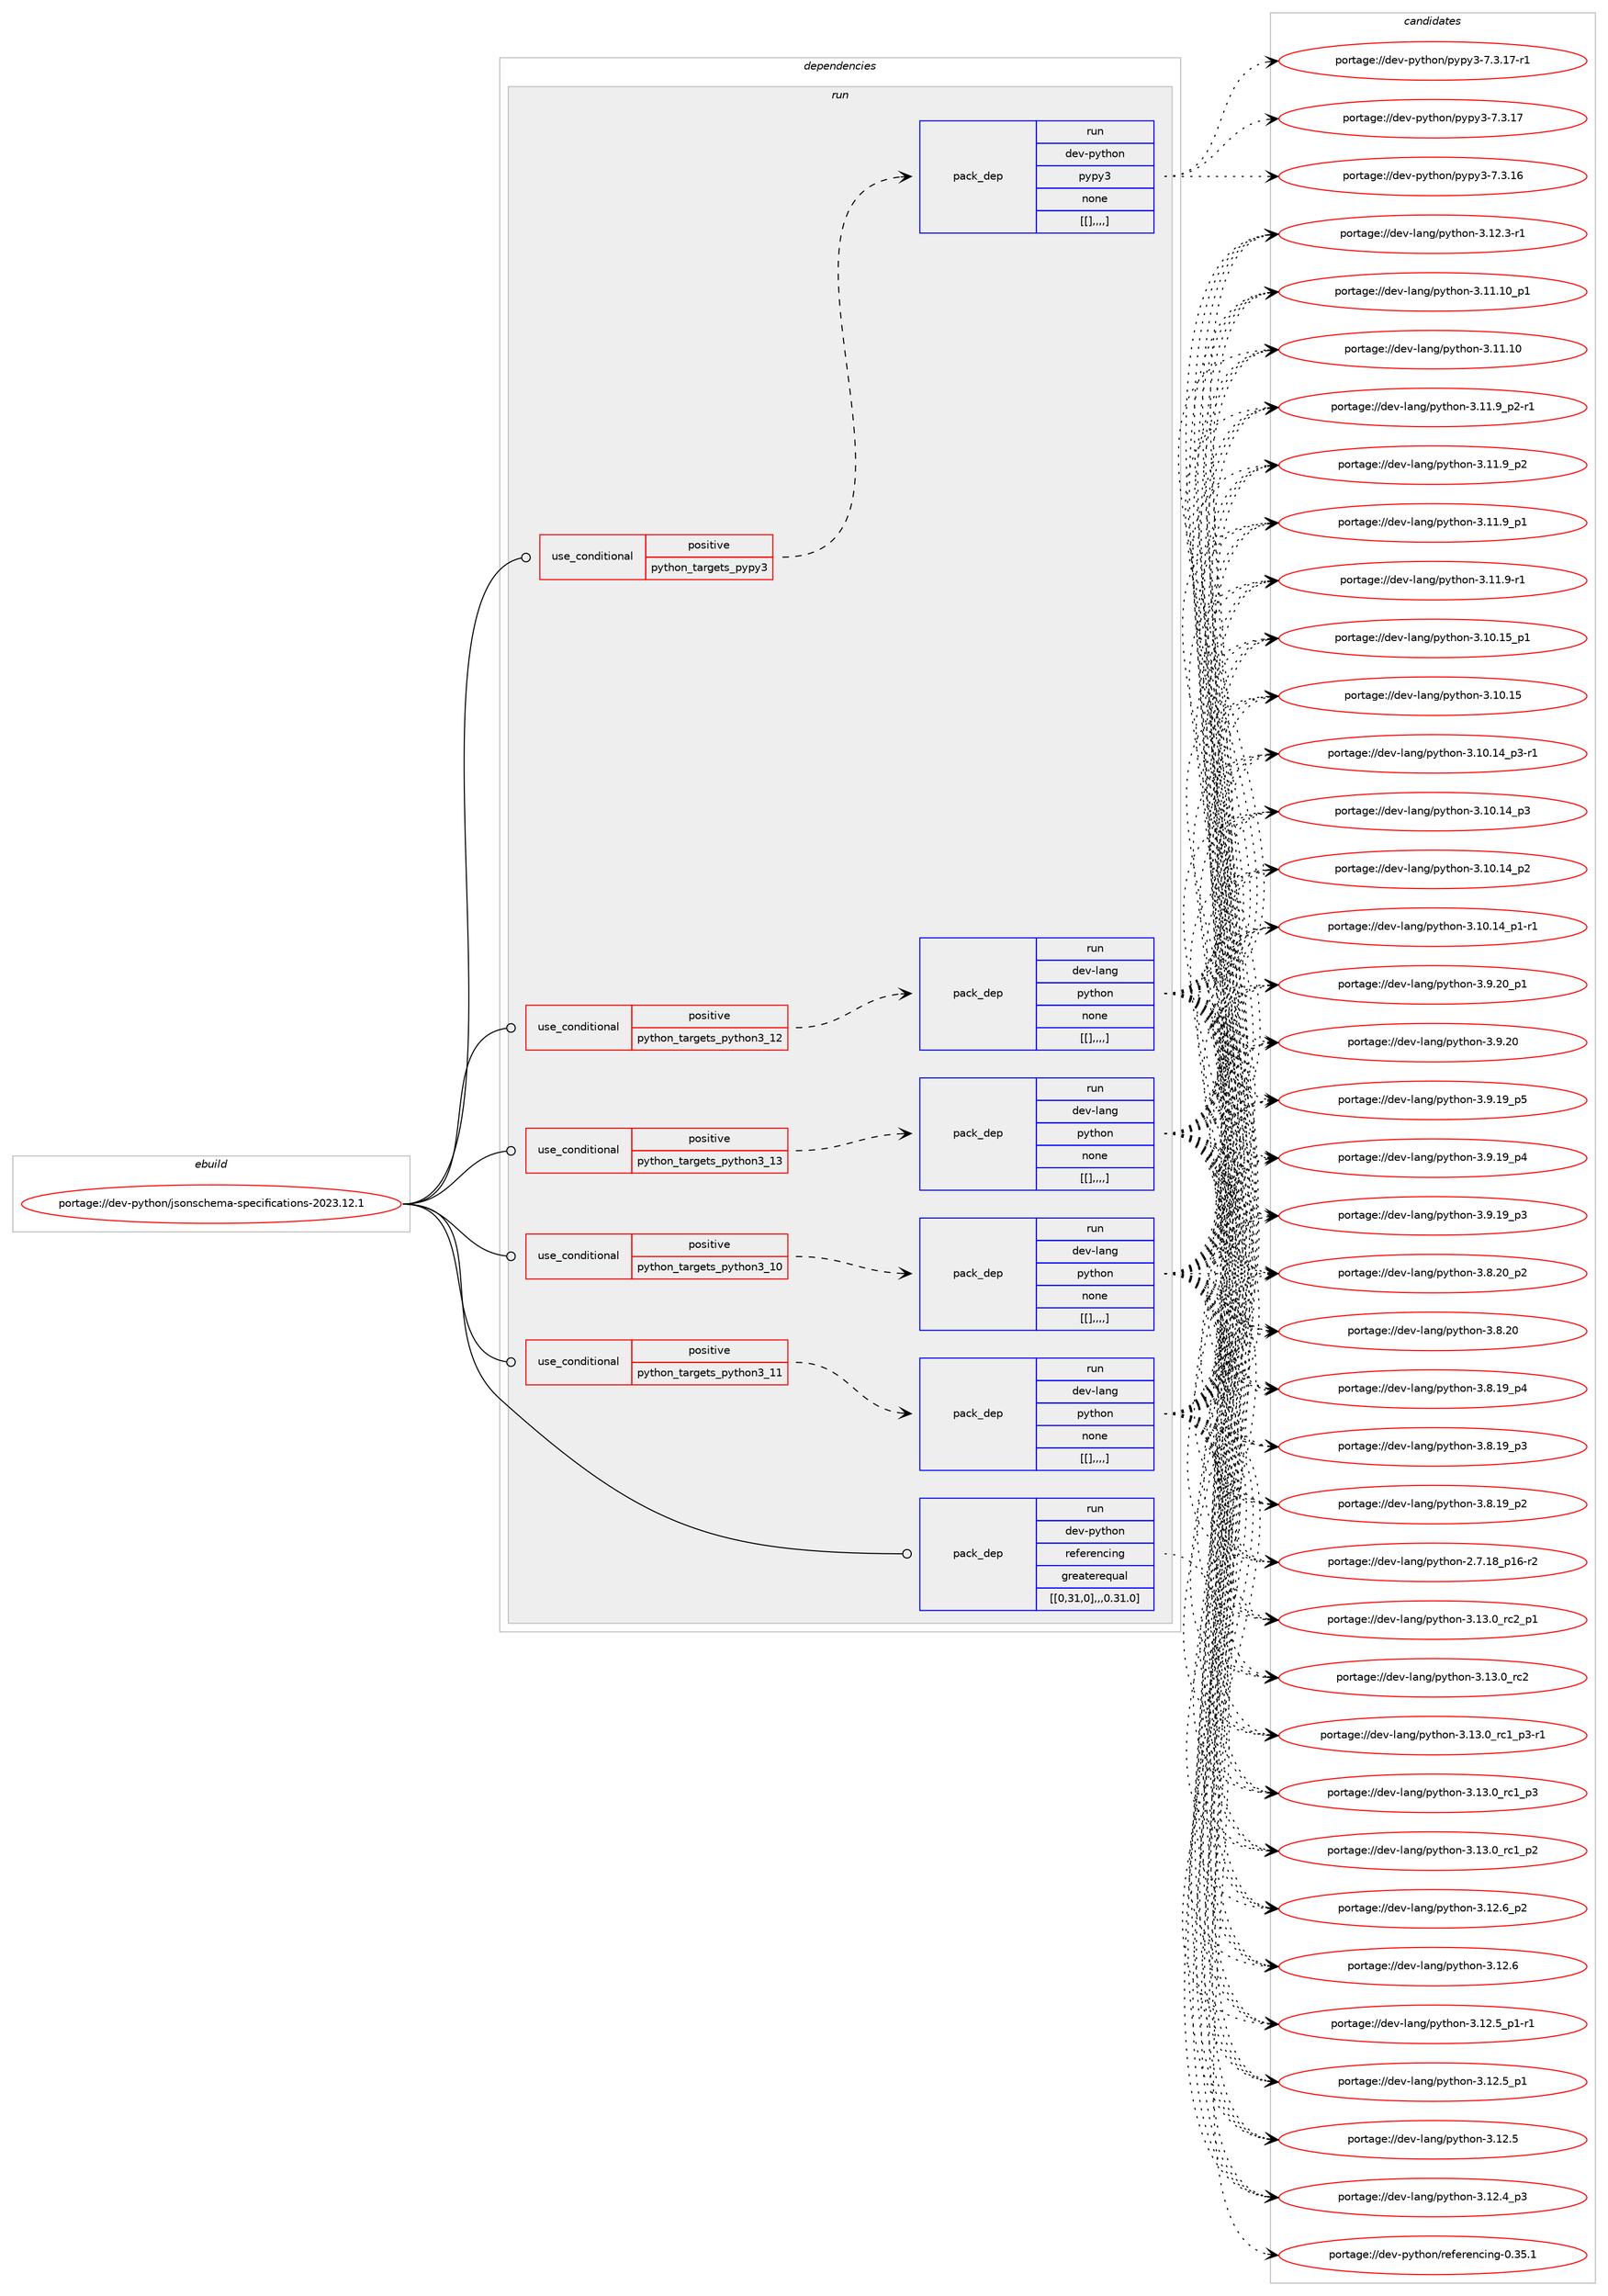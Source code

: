 digraph prolog {

# *************
# Graph options
# *************

newrank=true;
concentrate=true;
compound=true;
graph [rankdir=LR,fontname=Helvetica,fontsize=10,ranksep=1.5];#, ranksep=2.5, nodesep=0.2];
edge  [arrowhead=vee];
node  [fontname=Helvetica,fontsize=10];

# **********
# The ebuild
# **********

subgraph cluster_leftcol {
color=gray;
label=<<i>ebuild</i>>;
id [label="portage://dev-python/jsonschema-specifications-2023.12.1", color=red, width=4, href="../dev-python/jsonschema-specifications-2023.12.1.svg"];
}

# ****************
# The dependencies
# ****************

subgraph cluster_midcol {
color=gray;
label=<<i>dependencies</i>>;
subgraph cluster_compile {
fillcolor="#eeeeee";
style=filled;
label=<<i>compile</i>>;
}
subgraph cluster_compileandrun {
fillcolor="#eeeeee";
style=filled;
label=<<i>compile and run</i>>;
}
subgraph cluster_run {
fillcolor="#eeeeee";
style=filled;
label=<<i>run</i>>;
subgraph cond35144 {
dependency151016 [label=<<TABLE BORDER="0" CELLBORDER="1" CELLSPACING="0" CELLPADDING="4"><TR><TD ROWSPAN="3" CELLPADDING="10">use_conditional</TD></TR><TR><TD>positive</TD></TR><TR><TD>python_targets_pypy3</TD></TR></TABLE>>, shape=none, color=red];
subgraph pack114658 {
dependency151017 [label=<<TABLE BORDER="0" CELLBORDER="1" CELLSPACING="0" CELLPADDING="4" WIDTH="220"><TR><TD ROWSPAN="6" CELLPADDING="30">pack_dep</TD></TR><TR><TD WIDTH="110">run</TD></TR><TR><TD>dev-python</TD></TR><TR><TD>pypy3</TD></TR><TR><TD>none</TD></TR><TR><TD>[[],,,,]</TD></TR></TABLE>>, shape=none, color=blue];
}
dependency151016:e -> dependency151017:w [weight=20,style="dashed",arrowhead="vee"];
}
id:e -> dependency151016:w [weight=20,style="solid",arrowhead="odot"];
subgraph cond35145 {
dependency151018 [label=<<TABLE BORDER="0" CELLBORDER="1" CELLSPACING="0" CELLPADDING="4"><TR><TD ROWSPAN="3" CELLPADDING="10">use_conditional</TD></TR><TR><TD>positive</TD></TR><TR><TD>python_targets_python3_10</TD></TR></TABLE>>, shape=none, color=red];
subgraph pack114659 {
dependency151019 [label=<<TABLE BORDER="0" CELLBORDER="1" CELLSPACING="0" CELLPADDING="4" WIDTH="220"><TR><TD ROWSPAN="6" CELLPADDING="30">pack_dep</TD></TR><TR><TD WIDTH="110">run</TD></TR><TR><TD>dev-lang</TD></TR><TR><TD>python</TD></TR><TR><TD>none</TD></TR><TR><TD>[[],,,,]</TD></TR></TABLE>>, shape=none, color=blue];
}
dependency151018:e -> dependency151019:w [weight=20,style="dashed",arrowhead="vee"];
}
id:e -> dependency151018:w [weight=20,style="solid",arrowhead="odot"];
subgraph cond35146 {
dependency151020 [label=<<TABLE BORDER="0" CELLBORDER="1" CELLSPACING="0" CELLPADDING="4"><TR><TD ROWSPAN="3" CELLPADDING="10">use_conditional</TD></TR><TR><TD>positive</TD></TR><TR><TD>python_targets_python3_11</TD></TR></TABLE>>, shape=none, color=red];
subgraph pack114660 {
dependency151021 [label=<<TABLE BORDER="0" CELLBORDER="1" CELLSPACING="0" CELLPADDING="4" WIDTH="220"><TR><TD ROWSPAN="6" CELLPADDING="30">pack_dep</TD></TR><TR><TD WIDTH="110">run</TD></TR><TR><TD>dev-lang</TD></TR><TR><TD>python</TD></TR><TR><TD>none</TD></TR><TR><TD>[[],,,,]</TD></TR></TABLE>>, shape=none, color=blue];
}
dependency151020:e -> dependency151021:w [weight=20,style="dashed",arrowhead="vee"];
}
id:e -> dependency151020:w [weight=20,style="solid",arrowhead="odot"];
subgraph cond35147 {
dependency151022 [label=<<TABLE BORDER="0" CELLBORDER="1" CELLSPACING="0" CELLPADDING="4"><TR><TD ROWSPAN="3" CELLPADDING="10">use_conditional</TD></TR><TR><TD>positive</TD></TR><TR><TD>python_targets_python3_12</TD></TR></TABLE>>, shape=none, color=red];
subgraph pack114661 {
dependency151023 [label=<<TABLE BORDER="0" CELLBORDER="1" CELLSPACING="0" CELLPADDING="4" WIDTH="220"><TR><TD ROWSPAN="6" CELLPADDING="30">pack_dep</TD></TR><TR><TD WIDTH="110">run</TD></TR><TR><TD>dev-lang</TD></TR><TR><TD>python</TD></TR><TR><TD>none</TD></TR><TR><TD>[[],,,,]</TD></TR></TABLE>>, shape=none, color=blue];
}
dependency151022:e -> dependency151023:w [weight=20,style="dashed",arrowhead="vee"];
}
id:e -> dependency151022:w [weight=20,style="solid",arrowhead="odot"];
subgraph cond35148 {
dependency151024 [label=<<TABLE BORDER="0" CELLBORDER="1" CELLSPACING="0" CELLPADDING="4"><TR><TD ROWSPAN="3" CELLPADDING="10">use_conditional</TD></TR><TR><TD>positive</TD></TR><TR><TD>python_targets_python3_13</TD></TR></TABLE>>, shape=none, color=red];
subgraph pack114662 {
dependency151025 [label=<<TABLE BORDER="0" CELLBORDER="1" CELLSPACING="0" CELLPADDING="4" WIDTH="220"><TR><TD ROWSPAN="6" CELLPADDING="30">pack_dep</TD></TR><TR><TD WIDTH="110">run</TD></TR><TR><TD>dev-lang</TD></TR><TR><TD>python</TD></TR><TR><TD>none</TD></TR><TR><TD>[[],,,,]</TD></TR></TABLE>>, shape=none, color=blue];
}
dependency151024:e -> dependency151025:w [weight=20,style="dashed",arrowhead="vee"];
}
id:e -> dependency151024:w [weight=20,style="solid",arrowhead="odot"];
subgraph pack114663 {
dependency151026 [label=<<TABLE BORDER="0" CELLBORDER="1" CELLSPACING="0" CELLPADDING="4" WIDTH="220"><TR><TD ROWSPAN="6" CELLPADDING="30">pack_dep</TD></TR><TR><TD WIDTH="110">run</TD></TR><TR><TD>dev-python</TD></TR><TR><TD>referencing</TD></TR><TR><TD>greaterequal</TD></TR><TR><TD>[[0,31,0],,,0.31.0]</TD></TR></TABLE>>, shape=none, color=blue];
}
id:e -> dependency151026:w [weight=20,style="solid",arrowhead="odot"];
}
}

# **************
# The candidates
# **************

subgraph cluster_choices {
rank=same;
color=gray;
label=<<i>candidates</i>>;

subgraph choice114658 {
color=black;
nodesep=1;
choice100101118451121211161041111104711212111212151455546514649554511449 [label="portage://dev-python/pypy3-7.3.17-r1", color=red, width=4,href="../dev-python/pypy3-7.3.17-r1.svg"];
choice10010111845112121116104111110471121211121215145554651464955 [label="portage://dev-python/pypy3-7.3.17", color=red, width=4,href="../dev-python/pypy3-7.3.17.svg"];
choice10010111845112121116104111110471121211121215145554651464954 [label="portage://dev-python/pypy3-7.3.16", color=red, width=4,href="../dev-python/pypy3-7.3.16.svg"];
dependency151017:e -> choice100101118451121211161041111104711212111212151455546514649554511449:w [style=dotted,weight="100"];
dependency151017:e -> choice10010111845112121116104111110471121211121215145554651464955:w [style=dotted,weight="100"];
dependency151017:e -> choice10010111845112121116104111110471121211121215145554651464954:w [style=dotted,weight="100"];
}
subgraph choice114659 {
color=black;
nodesep=1;
choice100101118451089711010347112121116104111110455146495146489511499509511249 [label="portage://dev-lang/python-3.13.0_rc2_p1", color=red, width=4,href="../dev-lang/python-3.13.0_rc2_p1.svg"];
choice10010111845108971101034711212111610411111045514649514648951149950 [label="portage://dev-lang/python-3.13.0_rc2", color=red, width=4,href="../dev-lang/python-3.13.0_rc2.svg"];
choice1001011184510897110103471121211161041111104551464951464895114994995112514511449 [label="portage://dev-lang/python-3.13.0_rc1_p3-r1", color=red, width=4,href="../dev-lang/python-3.13.0_rc1_p3-r1.svg"];
choice100101118451089711010347112121116104111110455146495146489511499499511251 [label="portage://dev-lang/python-3.13.0_rc1_p3", color=red, width=4,href="../dev-lang/python-3.13.0_rc1_p3.svg"];
choice100101118451089711010347112121116104111110455146495146489511499499511250 [label="portage://dev-lang/python-3.13.0_rc1_p2", color=red, width=4,href="../dev-lang/python-3.13.0_rc1_p2.svg"];
choice100101118451089711010347112121116104111110455146495046549511250 [label="portage://dev-lang/python-3.12.6_p2", color=red, width=4,href="../dev-lang/python-3.12.6_p2.svg"];
choice10010111845108971101034711212111610411111045514649504654 [label="portage://dev-lang/python-3.12.6", color=red, width=4,href="../dev-lang/python-3.12.6.svg"];
choice1001011184510897110103471121211161041111104551464950465395112494511449 [label="portage://dev-lang/python-3.12.5_p1-r1", color=red, width=4,href="../dev-lang/python-3.12.5_p1-r1.svg"];
choice100101118451089711010347112121116104111110455146495046539511249 [label="portage://dev-lang/python-3.12.5_p1", color=red, width=4,href="../dev-lang/python-3.12.5_p1.svg"];
choice10010111845108971101034711212111610411111045514649504653 [label="portage://dev-lang/python-3.12.5", color=red, width=4,href="../dev-lang/python-3.12.5.svg"];
choice100101118451089711010347112121116104111110455146495046529511251 [label="portage://dev-lang/python-3.12.4_p3", color=red, width=4,href="../dev-lang/python-3.12.4_p3.svg"];
choice100101118451089711010347112121116104111110455146495046514511449 [label="portage://dev-lang/python-3.12.3-r1", color=red, width=4,href="../dev-lang/python-3.12.3-r1.svg"];
choice10010111845108971101034711212111610411111045514649494649489511249 [label="portage://dev-lang/python-3.11.10_p1", color=red, width=4,href="../dev-lang/python-3.11.10_p1.svg"];
choice1001011184510897110103471121211161041111104551464949464948 [label="portage://dev-lang/python-3.11.10", color=red, width=4,href="../dev-lang/python-3.11.10.svg"];
choice1001011184510897110103471121211161041111104551464949465795112504511449 [label="portage://dev-lang/python-3.11.9_p2-r1", color=red, width=4,href="../dev-lang/python-3.11.9_p2-r1.svg"];
choice100101118451089711010347112121116104111110455146494946579511250 [label="portage://dev-lang/python-3.11.9_p2", color=red, width=4,href="../dev-lang/python-3.11.9_p2.svg"];
choice100101118451089711010347112121116104111110455146494946579511249 [label="portage://dev-lang/python-3.11.9_p1", color=red, width=4,href="../dev-lang/python-3.11.9_p1.svg"];
choice100101118451089711010347112121116104111110455146494946574511449 [label="portage://dev-lang/python-3.11.9-r1", color=red, width=4,href="../dev-lang/python-3.11.9-r1.svg"];
choice10010111845108971101034711212111610411111045514649484649539511249 [label="portage://dev-lang/python-3.10.15_p1", color=red, width=4,href="../dev-lang/python-3.10.15_p1.svg"];
choice1001011184510897110103471121211161041111104551464948464953 [label="portage://dev-lang/python-3.10.15", color=red, width=4,href="../dev-lang/python-3.10.15.svg"];
choice100101118451089711010347112121116104111110455146494846495295112514511449 [label="portage://dev-lang/python-3.10.14_p3-r1", color=red, width=4,href="../dev-lang/python-3.10.14_p3-r1.svg"];
choice10010111845108971101034711212111610411111045514649484649529511251 [label="portage://dev-lang/python-3.10.14_p3", color=red, width=4,href="../dev-lang/python-3.10.14_p3.svg"];
choice10010111845108971101034711212111610411111045514649484649529511250 [label="portage://dev-lang/python-3.10.14_p2", color=red, width=4,href="../dev-lang/python-3.10.14_p2.svg"];
choice100101118451089711010347112121116104111110455146494846495295112494511449 [label="portage://dev-lang/python-3.10.14_p1-r1", color=red, width=4,href="../dev-lang/python-3.10.14_p1-r1.svg"];
choice100101118451089711010347112121116104111110455146574650489511249 [label="portage://dev-lang/python-3.9.20_p1", color=red, width=4,href="../dev-lang/python-3.9.20_p1.svg"];
choice10010111845108971101034711212111610411111045514657465048 [label="portage://dev-lang/python-3.9.20", color=red, width=4,href="../dev-lang/python-3.9.20.svg"];
choice100101118451089711010347112121116104111110455146574649579511253 [label="portage://dev-lang/python-3.9.19_p5", color=red, width=4,href="../dev-lang/python-3.9.19_p5.svg"];
choice100101118451089711010347112121116104111110455146574649579511252 [label="portage://dev-lang/python-3.9.19_p4", color=red, width=4,href="../dev-lang/python-3.9.19_p4.svg"];
choice100101118451089711010347112121116104111110455146574649579511251 [label="portage://dev-lang/python-3.9.19_p3", color=red, width=4,href="../dev-lang/python-3.9.19_p3.svg"];
choice100101118451089711010347112121116104111110455146564650489511250 [label="portage://dev-lang/python-3.8.20_p2", color=red, width=4,href="../dev-lang/python-3.8.20_p2.svg"];
choice10010111845108971101034711212111610411111045514656465048 [label="portage://dev-lang/python-3.8.20", color=red, width=4,href="../dev-lang/python-3.8.20.svg"];
choice100101118451089711010347112121116104111110455146564649579511252 [label="portage://dev-lang/python-3.8.19_p4", color=red, width=4,href="../dev-lang/python-3.8.19_p4.svg"];
choice100101118451089711010347112121116104111110455146564649579511251 [label="portage://dev-lang/python-3.8.19_p3", color=red, width=4,href="../dev-lang/python-3.8.19_p3.svg"];
choice100101118451089711010347112121116104111110455146564649579511250 [label="portage://dev-lang/python-3.8.19_p2", color=red, width=4,href="../dev-lang/python-3.8.19_p2.svg"];
choice100101118451089711010347112121116104111110455046554649569511249544511450 [label="portage://dev-lang/python-2.7.18_p16-r2", color=red, width=4,href="../dev-lang/python-2.7.18_p16-r2.svg"];
dependency151019:e -> choice100101118451089711010347112121116104111110455146495146489511499509511249:w [style=dotted,weight="100"];
dependency151019:e -> choice10010111845108971101034711212111610411111045514649514648951149950:w [style=dotted,weight="100"];
dependency151019:e -> choice1001011184510897110103471121211161041111104551464951464895114994995112514511449:w [style=dotted,weight="100"];
dependency151019:e -> choice100101118451089711010347112121116104111110455146495146489511499499511251:w [style=dotted,weight="100"];
dependency151019:e -> choice100101118451089711010347112121116104111110455146495146489511499499511250:w [style=dotted,weight="100"];
dependency151019:e -> choice100101118451089711010347112121116104111110455146495046549511250:w [style=dotted,weight="100"];
dependency151019:e -> choice10010111845108971101034711212111610411111045514649504654:w [style=dotted,weight="100"];
dependency151019:e -> choice1001011184510897110103471121211161041111104551464950465395112494511449:w [style=dotted,weight="100"];
dependency151019:e -> choice100101118451089711010347112121116104111110455146495046539511249:w [style=dotted,weight="100"];
dependency151019:e -> choice10010111845108971101034711212111610411111045514649504653:w [style=dotted,weight="100"];
dependency151019:e -> choice100101118451089711010347112121116104111110455146495046529511251:w [style=dotted,weight="100"];
dependency151019:e -> choice100101118451089711010347112121116104111110455146495046514511449:w [style=dotted,weight="100"];
dependency151019:e -> choice10010111845108971101034711212111610411111045514649494649489511249:w [style=dotted,weight="100"];
dependency151019:e -> choice1001011184510897110103471121211161041111104551464949464948:w [style=dotted,weight="100"];
dependency151019:e -> choice1001011184510897110103471121211161041111104551464949465795112504511449:w [style=dotted,weight="100"];
dependency151019:e -> choice100101118451089711010347112121116104111110455146494946579511250:w [style=dotted,weight="100"];
dependency151019:e -> choice100101118451089711010347112121116104111110455146494946579511249:w [style=dotted,weight="100"];
dependency151019:e -> choice100101118451089711010347112121116104111110455146494946574511449:w [style=dotted,weight="100"];
dependency151019:e -> choice10010111845108971101034711212111610411111045514649484649539511249:w [style=dotted,weight="100"];
dependency151019:e -> choice1001011184510897110103471121211161041111104551464948464953:w [style=dotted,weight="100"];
dependency151019:e -> choice100101118451089711010347112121116104111110455146494846495295112514511449:w [style=dotted,weight="100"];
dependency151019:e -> choice10010111845108971101034711212111610411111045514649484649529511251:w [style=dotted,weight="100"];
dependency151019:e -> choice10010111845108971101034711212111610411111045514649484649529511250:w [style=dotted,weight="100"];
dependency151019:e -> choice100101118451089711010347112121116104111110455146494846495295112494511449:w [style=dotted,weight="100"];
dependency151019:e -> choice100101118451089711010347112121116104111110455146574650489511249:w [style=dotted,weight="100"];
dependency151019:e -> choice10010111845108971101034711212111610411111045514657465048:w [style=dotted,weight="100"];
dependency151019:e -> choice100101118451089711010347112121116104111110455146574649579511253:w [style=dotted,weight="100"];
dependency151019:e -> choice100101118451089711010347112121116104111110455146574649579511252:w [style=dotted,weight="100"];
dependency151019:e -> choice100101118451089711010347112121116104111110455146574649579511251:w [style=dotted,weight="100"];
dependency151019:e -> choice100101118451089711010347112121116104111110455146564650489511250:w [style=dotted,weight="100"];
dependency151019:e -> choice10010111845108971101034711212111610411111045514656465048:w [style=dotted,weight="100"];
dependency151019:e -> choice100101118451089711010347112121116104111110455146564649579511252:w [style=dotted,weight="100"];
dependency151019:e -> choice100101118451089711010347112121116104111110455146564649579511251:w [style=dotted,weight="100"];
dependency151019:e -> choice100101118451089711010347112121116104111110455146564649579511250:w [style=dotted,weight="100"];
dependency151019:e -> choice100101118451089711010347112121116104111110455046554649569511249544511450:w [style=dotted,weight="100"];
}
subgraph choice114660 {
color=black;
nodesep=1;
choice100101118451089711010347112121116104111110455146495146489511499509511249 [label="portage://dev-lang/python-3.13.0_rc2_p1", color=red, width=4,href="../dev-lang/python-3.13.0_rc2_p1.svg"];
choice10010111845108971101034711212111610411111045514649514648951149950 [label="portage://dev-lang/python-3.13.0_rc2", color=red, width=4,href="../dev-lang/python-3.13.0_rc2.svg"];
choice1001011184510897110103471121211161041111104551464951464895114994995112514511449 [label="portage://dev-lang/python-3.13.0_rc1_p3-r1", color=red, width=4,href="../dev-lang/python-3.13.0_rc1_p3-r1.svg"];
choice100101118451089711010347112121116104111110455146495146489511499499511251 [label="portage://dev-lang/python-3.13.0_rc1_p3", color=red, width=4,href="../dev-lang/python-3.13.0_rc1_p3.svg"];
choice100101118451089711010347112121116104111110455146495146489511499499511250 [label="portage://dev-lang/python-3.13.0_rc1_p2", color=red, width=4,href="../dev-lang/python-3.13.0_rc1_p2.svg"];
choice100101118451089711010347112121116104111110455146495046549511250 [label="portage://dev-lang/python-3.12.6_p2", color=red, width=4,href="../dev-lang/python-3.12.6_p2.svg"];
choice10010111845108971101034711212111610411111045514649504654 [label="portage://dev-lang/python-3.12.6", color=red, width=4,href="../dev-lang/python-3.12.6.svg"];
choice1001011184510897110103471121211161041111104551464950465395112494511449 [label="portage://dev-lang/python-3.12.5_p1-r1", color=red, width=4,href="../dev-lang/python-3.12.5_p1-r1.svg"];
choice100101118451089711010347112121116104111110455146495046539511249 [label="portage://dev-lang/python-3.12.5_p1", color=red, width=4,href="../dev-lang/python-3.12.5_p1.svg"];
choice10010111845108971101034711212111610411111045514649504653 [label="portage://dev-lang/python-3.12.5", color=red, width=4,href="../dev-lang/python-3.12.5.svg"];
choice100101118451089711010347112121116104111110455146495046529511251 [label="portage://dev-lang/python-3.12.4_p3", color=red, width=4,href="../dev-lang/python-3.12.4_p3.svg"];
choice100101118451089711010347112121116104111110455146495046514511449 [label="portage://dev-lang/python-3.12.3-r1", color=red, width=4,href="../dev-lang/python-3.12.3-r1.svg"];
choice10010111845108971101034711212111610411111045514649494649489511249 [label="portage://dev-lang/python-3.11.10_p1", color=red, width=4,href="../dev-lang/python-3.11.10_p1.svg"];
choice1001011184510897110103471121211161041111104551464949464948 [label="portage://dev-lang/python-3.11.10", color=red, width=4,href="../dev-lang/python-3.11.10.svg"];
choice1001011184510897110103471121211161041111104551464949465795112504511449 [label="portage://dev-lang/python-3.11.9_p2-r1", color=red, width=4,href="../dev-lang/python-3.11.9_p2-r1.svg"];
choice100101118451089711010347112121116104111110455146494946579511250 [label="portage://dev-lang/python-3.11.9_p2", color=red, width=4,href="../dev-lang/python-3.11.9_p2.svg"];
choice100101118451089711010347112121116104111110455146494946579511249 [label="portage://dev-lang/python-3.11.9_p1", color=red, width=4,href="../dev-lang/python-3.11.9_p1.svg"];
choice100101118451089711010347112121116104111110455146494946574511449 [label="portage://dev-lang/python-3.11.9-r1", color=red, width=4,href="../dev-lang/python-3.11.9-r1.svg"];
choice10010111845108971101034711212111610411111045514649484649539511249 [label="portage://dev-lang/python-3.10.15_p1", color=red, width=4,href="../dev-lang/python-3.10.15_p1.svg"];
choice1001011184510897110103471121211161041111104551464948464953 [label="portage://dev-lang/python-3.10.15", color=red, width=4,href="../dev-lang/python-3.10.15.svg"];
choice100101118451089711010347112121116104111110455146494846495295112514511449 [label="portage://dev-lang/python-3.10.14_p3-r1", color=red, width=4,href="../dev-lang/python-3.10.14_p3-r1.svg"];
choice10010111845108971101034711212111610411111045514649484649529511251 [label="portage://dev-lang/python-3.10.14_p3", color=red, width=4,href="../dev-lang/python-3.10.14_p3.svg"];
choice10010111845108971101034711212111610411111045514649484649529511250 [label="portage://dev-lang/python-3.10.14_p2", color=red, width=4,href="../dev-lang/python-3.10.14_p2.svg"];
choice100101118451089711010347112121116104111110455146494846495295112494511449 [label="portage://dev-lang/python-3.10.14_p1-r1", color=red, width=4,href="../dev-lang/python-3.10.14_p1-r1.svg"];
choice100101118451089711010347112121116104111110455146574650489511249 [label="portage://dev-lang/python-3.9.20_p1", color=red, width=4,href="../dev-lang/python-3.9.20_p1.svg"];
choice10010111845108971101034711212111610411111045514657465048 [label="portage://dev-lang/python-3.9.20", color=red, width=4,href="../dev-lang/python-3.9.20.svg"];
choice100101118451089711010347112121116104111110455146574649579511253 [label="portage://dev-lang/python-3.9.19_p5", color=red, width=4,href="../dev-lang/python-3.9.19_p5.svg"];
choice100101118451089711010347112121116104111110455146574649579511252 [label="portage://dev-lang/python-3.9.19_p4", color=red, width=4,href="../dev-lang/python-3.9.19_p4.svg"];
choice100101118451089711010347112121116104111110455146574649579511251 [label="portage://dev-lang/python-3.9.19_p3", color=red, width=4,href="../dev-lang/python-3.9.19_p3.svg"];
choice100101118451089711010347112121116104111110455146564650489511250 [label="portage://dev-lang/python-3.8.20_p2", color=red, width=4,href="../dev-lang/python-3.8.20_p2.svg"];
choice10010111845108971101034711212111610411111045514656465048 [label="portage://dev-lang/python-3.8.20", color=red, width=4,href="../dev-lang/python-3.8.20.svg"];
choice100101118451089711010347112121116104111110455146564649579511252 [label="portage://dev-lang/python-3.8.19_p4", color=red, width=4,href="../dev-lang/python-3.8.19_p4.svg"];
choice100101118451089711010347112121116104111110455146564649579511251 [label="portage://dev-lang/python-3.8.19_p3", color=red, width=4,href="../dev-lang/python-3.8.19_p3.svg"];
choice100101118451089711010347112121116104111110455146564649579511250 [label="portage://dev-lang/python-3.8.19_p2", color=red, width=4,href="../dev-lang/python-3.8.19_p2.svg"];
choice100101118451089711010347112121116104111110455046554649569511249544511450 [label="portage://dev-lang/python-2.7.18_p16-r2", color=red, width=4,href="../dev-lang/python-2.7.18_p16-r2.svg"];
dependency151021:e -> choice100101118451089711010347112121116104111110455146495146489511499509511249:w [style=dotted,weight="100"];
dependency151021:e -> choice10010111845108971101034711212111610411111045514649514648951149950:w [style=dotted,weight="100"];
dependency151021:e -> choice1001011184510897110103471121211161041111104551464951464895114994995112514511449:w [style=dotted,weight="100"];
dependency151021:e -> choice100101118451089711010347112121116104111110455146495146489511499499511251:w [style=dotted,weight="100"];
dependency151021:e -> choice100101118451089711010347112121116104111110455146495146489511499499511250:w [style=dotted,weight="100"];
dependency151021:e -> choice100101118451089711010347112121116104111110455146495046549511250:w [style=dotted,weight="100"];
dependency151021:e -> choice10010111845108971101034711212111610411111045514649504654:w [style=dotted,weight="100"];
dependency151021:e -> choice1001011184510897110103471121211161041111104551464950465395112494511449:w [style=dotted,weight="100"];
dependency151021:e -> choice100101118451089711010347112121116104111110455146495046539511249:w [style=dotted,weight="100"];
dependency151021:e -> choice10010111845108971101034711212111610411111045514649504653:w [style=dotted,weight="100"];
dependency151021:e -> choice100101118451089711010347112121116104111110455146495046529511251:w [style=dotted,weight="100"];
dependency151021:e -> choice100101118451089711010347112121116104111110455146495046514511449:w [style=dotted,weight="100"];
dependency151021:e -> choice10010111845108971101034711212111610411111045514649494649489511249:w [style=dotted,weight="100"];
dependency151021:e -> choice1001011184510897110103471121211161041111104551464949464948:w [style=dotted,weight="100"];
dependency151021:e -> choice1001011184510897110103471121211161041111104551464949465795112504511449:w [style=dotted,weight="100"];
dependency151021:e -> choice100101118451089711010347112121116104111110455146494946579511250:w [style=dotted,weight="100"];
dependency151021:e -> choice100101118451089711010347112121116104111110455146494946579511249:w [style=dotted,weight="100"];
dependency151021:e -> choice100101118451089711010347112121116104111110455146494946574511449:w [style=dotted,weight="100"];
dependency151021:e -> choice10010111845108971101034711212111610411111045514649484649539511249:w [style=dotted,weight="100"];
dependency151021:e -> choice1001011184510897110103471121211161041111104551464948464953:w [style=dotted,weight="100"];
dependency151021:e -> choice100101118451089711010347112121116104111110455146494846495295112514511449:w [style=dotted,weight="100"];
dependency151021:e -> choice10010111845108971101034711212111610411111045514649484649529511251:w [style=dotted,weight="100"];
dependency151021:e -> choice10010111845108971101034711212111610411111045514649484649529511250:w [style=dotted,weight="100"];
dependency151021:e -> choice100101118451089711010347112121116104111110455146494846495295112494511449:w [style=dotted,weight="100"];
dependency151021:e -> choice100101118451089711010347112121116104111110455146574650489511249:w [style=dotted,weight="100"];
dependency151021:e -> choice10010111845108971101034711212111610411111045514657465048:w [style=dotted,weight="100"];
dependency151021:e -> choice100101118451089711010347112121116104111110455146574649579511253:w [style=dotted,weight="100"];
dependency151021:e -> choice100101118451089711010347112121116104111110455146574649579511252:w [style=dotted,weight="100"];
dependency151021:e -> choice100101118451089711010347112121116104111110455146574649579511251:w [style=dotted,weight="100"];
dependency151021:e -> choice100101118451089711010347112121116104111110455146564650489511250:w [style=dotted,weight="100"];
dependency151021:e -> choice10010111845108971101034711212111610411111045514656465048:w [style=dotted,weight="100"];
dependency151021:e -> choice100101118451089711010347112121116104111110455146564649579511252:w [style=dotted,weight="100"];
dependency151021:e -> choice100101118451089711010347112121116104111110455146564649579511251:w [style=dotted,weight="100"];
dependency151021:e -> choice100101118451089711010347112121116104111110455146564649579511250:w [style=dotted,weight="100"];
dependency151021:e -> choice100101118451089711010347112121116104111110455046554649569511249544511450:w [style=dotted,weight="100"];
}
subgraph choice114661 {
color=black;
nodesep=1;
choice100101118451089711010347112121116104111110455146495146489511499509511249 [label="portage://dev-lang/python-3.13.0_rc2_p1", color=red, width=4,href="../dev-lang/python-3.13.0_rc2_p1.svg"];
choice10010111845108971101034711212111610411111045514649514648951149950 [label="portage://dev-lang/python-3.13.0_rc2", color=red, width=4,href="../dev-lang/python-3.13.0_rc2.svg"];
choice1001011184510897110103471121211161041111104551464951464895114994995112514511449 [label="portage://dev-lang/python-3.13.0_rc1_p3-r1", color=red, width=4,href="../dev-lang/python-3.13.0_rc1_p3-r1.svg"];
choice100101118451089711010347112121116104111110455146495146489511499499511251 [label="portage://dev-lang/python-3.13.0_rc1_p3", color=red, width=4,href="../dev-lang/python-3.13.0_rc1_p3.svg"];
choice100101118451089711010347112121116104111110455146495146489511499499511250 [label="portage://dev-lang/python-3.13.0_rc1_p2", color=red, width=4,href="../dev-lang/python-3.13.0_rc1_p2.svg"];
choice100101118451089711010347112121116104111110455146495046549511250 [label="portage://dev-lang/python-3.12.6_p2", color=red, width=4,href="../dev-lang/python-3.12.6_p2.svg"];
choice10010111845108971101034711212111610411111045514649504654 [label="portage://dev-lang/python-3.12.6", color=red, width=4,href="../dev-lang/python-3.12.6.svg"];
choice1001011184510897110103471121211161041111104551464950465395112494511449 [label="portage://dev-lang/python-3.12.5_p1-r1", color=red, width=4,href="../dev-lang/python-3.12.5_p1-r1.svg"];
choice100101118451089711010347112121116104111110455146495046539511249 [label="portage://dev-lang/python-3.12.5_p1", color=red, width=4,href="../dev-lang/python-3.12.5_p1.svg"];
choice10010111845108971101034711212111610411111045514649504653 [label="portage://dev-lang/python-3.12.5", color=red, width=4,href="../dev-lang/python-3.12.5.svg"];
choice100101118451089711010347112121116104111110455146495046529511251 [label="portage://dev-lang/python-3.12.4_p3", color=red, width=4,href="../dev-lang/python-3.12.4_p3.svg"];
choice100101118451089711010347112121116104111110455146495046514511449 [label="portage://dev-lang/python-3.12.3-r1", color=red, width=4,href="../dev-lang/python-3.12.3-r1.svg"];
choice10010111845108971101034711212111610411111045514649494649489511249 [label="portage://dev-lang/python-3.11.10_p1", color=red, width=4,href="../dev-lang/python-3.11.10_p1.svg"];
choice1001011184510897110103471121211161041111104551464949464948 [label="portage://dev-lang/python-3.11.10", color=red, width=4,href="../dev-lang/python-3.11.10.svg"];
choice1001011184510897110103471121211161041111104551464949465795112504511449 [label="portage://dev-lang/python-3.11.9_p2-r1", color=red, width=4,href="../dev-lang/python-3.11.9_p2-r1.svg"];
choice100101118451089711010347112121116104111110455146494946579511250 [label="portage://dev-lang/python-3.11.9_p2", color=red, width=4,href="../dev-lang/python-3.11.9_p2.svg"];
choice100101118451089711010347112121116104111110455146494946579511249 [label="portage://dev-lang/python-3.11.9_p1", color=red, width=4,href="../dev-lang/python-3.11.9_p1.svg"];
choice100101118451089711010347112121116104111110455146494946574511449 [label="portage://dev-lang/python-3.11.9-r1", color=red, width=4,href="../dev-lang/python-3.11.9-r1.svg"];
choice10010111845108971101034711212111610411111045514649484649539511249 [label="portage://dev-lang/python-3.10.15_p1", color=red, width=4,href="../dev-lang/python-3.10.15_p1.svg"];
choice1001011184510897110103471121211161041111104551464948464953 [label="portage://dev-lang/python-3.10.15", color=red, width=4,href="../dev-lang/python-3.10.15.svg"];
choice100101118451089711010347112121116104111110455146494846495295112514511449 [label="portage://dev-lang/python-3.10.14_p3-r1", color=red, width=4,href="../dev-lang/python-3.10.14_p3-r1.svg"];
choice10010111845108971101034711212111610411111045514649484649529511251 [label="portage://dev-lang/python-3.10.14_p3", color=red, width=4,href="../dev-lang/python-3.10.14_p3.svg"];
choice10010111845108971101034711212111610411111045514649484649529511250 [label="portage://dev-lang/python-3.10.14_p2", color=red, width=4,href="../dev-lang/python-3.10.14_p2.svg"];
choice100101118451089711010347112121116104111110455146494846495295112494511449 [label="portage://dev-lang/python-3.10.14_p1-r1", color=red, width=4,href="../dev-lang/python-3.10.14_p1-r1.svg"];
choice100101118451089711010347112121116104111110455146574650489511249 [label="portage://dev-lang/python-3.9.20_p1", color=red, width=4,href="../dev-lang/python-3.9.20_p1.svg"];
choice10010111845108971101034711212111610411111045514657465048 [label="portage://dev-lang/python-3.9.20", color=red, width=4,href="../dev-lang/python-3.9.20.svg"];
choice100101118451089711010347112121116104111110455146574649579511253 [label="portage://dev-lang/python-3.9.19_p5", color=red, width=4,href="../dev-lang/python-3.9.19_p5.svg"];
choice100101118451089711010347112121116104111110455146574649579511252 [label="portage://dev-lang/python-3.9.19_p4", color=red, width=4,href="../dev-lang/python-3.9.19_p4.svg"];
choice100101118451089711010347112121116104111110455146574649579511251 [label="portage://dev-lang/python-3.9.19_p3", color=red, width=4,href="../dev-lang/python-3.9.19_p3.svg"];
choice100101118451089711010347112121116104111110455146564650489511250 [label="portage://dev-lang/python-3.8.20_p2", color=red, width=4,href="../dev-lang/python-3.8.20_p2.svg"];
choice10010111845108971101034711212111610411111045514656465048 [label="portage://dev-lang/python-3.8.20", color=red, width=4,href="../dev-lang/python-3.8.20.svg"];
choice100101118451089711010347112121116104111110455146564649579511252 [label="portage://dev-lang/python-3.8.19_p4", color=red, width=4,href="../dev-lang/python-3.8.19_p4.svg"];
choice100101118451089711010347112121116104111110455146564649579511251 [label="portage://dev-lang/python-3.8.19_p3", color=red, width=4,href="../dev-lang/python-3.8.19_p3.svg"];
choice100101118451089711010347112121116104111110455146564649579511250 [label="portage://dev-lang/python-3.8.19_p2", color=red, width=4,href="../dev-lang/python-3.8.19_p2.svg"];
choice100101118451089711010347112121116104111110455046554649569511249544511450 [label="portage://dev-lang/python-2.7.18_p16-r2", color=red, width=4,href="../dev-lang/python-2.7.18_p16-r2.svg"];
dependency151023:e -> choice100101118451089711010347112121116104111110455146495146489511499509511249:w [style=dotted,weight="100"];
dependency151023:e -> choice10010111845108971101034711212111610411111045514649514648951149950:w [style=dotted,weight="100"];
dependency151023:e -> choice1001011184510897110103471121211161041111104551464951464895114994995112514511449:w [style=dotted,weight="100"];
dependency151023:e -> choice100101118451089711010347112121116104111110455146495146489511499499511251:w [style=dotted,weight="100"];
dependency151023:e -> choice100101118451089711010347112121116104111110455146495146489511499499511250:w [style=dotted,weight="100"];
dependency151023:e -> choice100101118451089711010347112121116104111110455146495046549511250:w [style=dotted,weight="100"];
dependency151023:e -> choice10010111845108971101034711212111610411111045514649504654:w [style=dotted,weight="100"];
dependency151023:e -> choice1001011184510897110103471121211161041111104551464950465395112494511449:w [style=dotted,weight="100"];
dependency151023:e -> choice100101118451089711010347112121116104111110455146495046539511249:w [style=dotted,weight="100"];
dependency151023:e -> choice10010111845108971101034711212111610411111045514649504653:w [style=dotted,weight="100"];
dependency151023:e -> choice100101118451089711010347112121116104111110455146495046529511251:w [style=dotted,weight="100"];
dependency151023:e -> choice100101118451089711010347112121116104111110455146495046514511449:w [style=dotted,weight="100"];
dependency151023:e -> choice10010111845108971101034711212111610411111045514649494649489511249:w [style=dotted,weight="100"];
dependency151023:e -> choice1001011184510897110103471121211161041111104551464949464948:w [style=dotted,weight="100"];
dependency151023:e -> choice1001011184510897110103471121211161041111104551464949465795112504511449:w [style=dotted,weight="100"];
dependency151023:e -> choice100101118451089711010347112121116104111110455146494946579511250:w [style=dotted,weight="100"];
dependency151023:e -> choice100101118451089711010347112121116104111110455146494946579511249:w [style=dotted,weight="100"];
dependency151023:e -> choice100101118451089711010347112121116104111110455146494946574511449:w [style=dotted,weight="100"];
dependency151023:e -> choice10010111845108971101034711212111610411111045514649484649539511249:w [style=dotted,weight="100"];
dependency151023:e -> choice1001011184510897110103471121211161041111104551464948464953:w [style=dotted,weight="100"];
dependency151023:e -> choice100101118451089711010347112121116104111110455146494846495295112514511449:w [style=dotted,weight="100"];
dependency151023:e -> choice10010111845108971101034711212111610411111045514649484649529511251:w [style=dotted,weight="100"];
dependency151023:e -> choice10010111845108971101034711212111610411111045514649484649529511250:w [style=dotted,weight="100"];
dependency151023:e -> choice100101118451089711010347112121116104111110455146494846495295112494511449:w [style=dotted,weight="100"];
dependency151023:e -> choice100101118451089711010347112121116104111110455146574650489511249:w [style=dotted,weight="100"];
dependency151023:e -> choice10010111845108971101034711212111610411111045514657465048:w [style=dotted,weight="100"];
dependency151023:e -> choice100101118451089711010347112121116104111110455146574649579511253:w [style=dotted,weight="100"];
dependency151023:e -> choice100101118451089711010347112121116104111110455146574649579511252:w [style=dotted,weight="100"];
dependency151023:e -> choice100101118451089711010347112121116104111110455146574649579511251:w [style=dotted,weight="100"];
dependency151023:e -> choice100101118451089711010347112121116104111110455146564650489511250:w [style=dotted,weight="100"];
dependency151023:e -> choice10010111845108971101034711212111610411111045514656465048:w [style=dotted,weight="100"];
dependency151023:e -> choice100101118451089711010347112121116104111110455146564649579511252:w [style=dotted,weight="100"];
dependency151023:e -> choice100101118451089711010347112121116104111110455146564649579511251:w [style=dotted,weight="100"];
dependency151023:e -> choice100101118451089711010347112121116104111110455146564649579511250:w [style=dotted,weight="100"];
dependency151023:e -> choice100101118451089711010347112121116104111110455046554649569511249544511450:w [style=dotted,weight="100"];
}
subgraph choice114662 {
color=black;
nodesep=1;
choice100101118451089711010347112121116104111110455146495146489511499509511249 [label="portage://dev-lang/python-3.13.0_rc2_p1", color=red, width=4,href="../dev-lang/python-3.13.0_rc2_p1.svg"];
choice10010111845108971101034711212111610411111045514649514648951149950 [label="portage://dev-lang/python-3.13.0_rc2", color=red, width=4,href="../dev-lang/python-3.13.0_rc2.svg"];
choice1001011184510897110103471121211161041111104551464951464895114994995112514511449 [label="portage://dev-lang/python-3.13.0_rc1_p3-r1", color=red, width=4,href="../dev-lang/python-3.13.0_rc1_p3-r1.svg"];
choice100101118451089711010347112121116104111110455146495146489511499499511251 [label="portage://dev-lang/python-3.13.0_rc1_p3", color=red, width=4,href="../dev-lang/python-3.13.0_rc1_p3.svg"];
choice100101118451089711010347112121116104111110455146495146489511499499511250 [label="portage://dev-lang/python-3.13.0_rc1_p2", color=red, width=4,href="../dev-lang/python-3.13.0_rc1_p2.svg"];
choice100101118451089711010347112121116104111110455146495046549511250 [label="portage://dev-lang/python-3.12.6_p2", color=red, width=4,href="../dev-lang/python-3.12.6_p2.svg"];
choice10010111845108971101034711212111610411111045514649504654 [label="portage://dev-lang/python-3.12.6", color=red, width=4,href="../dev-lang/python-3.12.6.svg"];
choice1001011184510897110103471121211161041111104551464950465395112494511449 [label="portage://dev-lang/python-3.12.5_p1-r1", color=red, width=4,href="../dev-lang/python-3.12.5_p1-r1.svg"];
choice100101118451089711010347112121116104111110455146495046539511249 [label="portage://dev-lang/python-3.12.5_p1", color=red, width=4,href="../dev-lang/python-3.12.5_p1.svg"];
choice10010111845108971101034711212111610411111045514649504653 [label="portage://dev-lang/python-3.12.5", color=red, width=4,href="../dev-lang/python-3.12.5.svg"];
choice100101118451089711010347112121116104111110455146495046529511251 [label="portage://dev-lang/python-3.12.4_p3", color=red, width=4,href="../dev-lang/python-3.12.4_p3.svg"];
choice100101118451089711010347112121116104111110455146495046514511449 [label="portage://dev-lang/python-3.12.3-r1", color=red, width=4,href="../dev-lang/python-3.12.3-r1.svg"];
choice10010111845108971101034711212111610411111045514649494649489511249 [label="portage://dev-lang/python-3.11.10_p1", color=red, width=4,href="../dev-lang/python-3.11.10_p1.svg"];
choice1001011184510897110103471121211161041111104551464949464948 [label="portage://dev-lang/python-3.11.10", color=red, width=4,href="../dev-lang/python-3.11.10.svg"];
choice1001011184510897110103471121211161041111104551464949465795112504511449 [label="portage://dev-lang/python-3.11.9_p2-r1", color=red, width=4,href="../dev-lang/python-3.11.9_p2-r1.svg"];
choice100101118451089711010347112121116104111110455146494946579511250 [label="portage://dev-lang/python-3.11.9_p2", color=red, width=4,href="../dev-lang/python-3.11.9_p2.svg"];
choice100101118451089711010347112121116104111110455146494946579511249 [label="portage://dev-lang/python-3.11.9_p1", color=red, width=4,href="../dev-lang/python-3.11.9_p1.svg"];
choice100101118451089711010347112121116104111110455146494946574511449 [label="portage://dev-lang/python-3.11.9-r1", color=red, width=4,href="../dev-lang/python-3.11.9-r1.svg"];
choice10010111845108971101034711212111610411111045514649484649539511249 [label="portage://dev-lang/python-3.10.15_p1", color=red, width=4,href="../dev-lang/python-3.10.15_p1.svg"];
choice1001011184510897110103471121211161041111104551464948464953 [label="portage://dev-lang/python-3.10.15", color=red, width=4,href="../dev-lang/python-3.10.15.svg"];
choice100101118451089711010347112121116104111110455146494846495295112514511449 [label="portage://dev-lang/python-3.10.14_p3-r1", color=red, width=4,href="../dev-lang/python-3.10.14_p3-r1.svg"];
choice10010111845108971101034711212111610411111045514649484649529511251 [label="portage://dev-lang/python-3.10.14_p3", color=red, width=4,href="../dev-lang/python-3.10.14_p3.svg"];
choice10010111845108971101034711212111610411111045514649484649529511250 [label="portage://dev-lang/python-3.10.14_p2", color=red, width=4,href="../dev-lang/python-3.10.14_p2.svg"];
choice100101118451089711010347112121116104111110455146494846495295112494511449 [label="portage://dev-lang/python-3.10.14_p1-r1", color=red, width=4,href="../dev-lang/python-3.10.14_p1-r1.svg"];
choice100101118451089711010347112121116104111110455146574650489511249 [label="portage://dev-lang/python-3.9.20_p1", color=red, width=4,href="../dev-lang/python-3.9.20_p1.svg"];
choice10010111845108971101034711212111610411111045514657465048 [label="portage://dev-lang/python-3.9.20", color=red, width=4,href="../dev-lang/python-3.9.20.svg"];
choice100101118451089711010347112121116104111110455146574649579511253 [label="portage://dev-lang/python-3.9.19_p5", color=red, width=4,href="../dev-lang/python-3.9.19_p5.svg"];
choice100101118451089711010347112121116104111110455146574649579511252 [label="portage://dev-lang/python-3.9.19_p4", color=red, width=4,href="../dev-lang/python-3.9.19_p4.svg"];
choice100101118451089711010347112121116104111110455146574649579511251 [label="portage://dev-lang/python-3.9.19_p3", color=red, width=4,href="../dev-lang/python-3.9.19_p3.svg"];
choice100101118451089711010347112121116104111110455146564650489511250 [label="portage://dev-lang/python-3.8.20_p2", color=red, width=4,href="../dev-lang/python-3.8.20_p2.svg"];
choice10010111845108971101034711212111610411111045514656465048 [label="portage://dev-lang/python-3.8.20", color=red, width=4,href="../dev-lang/python-3.8.20.svg"];
choice100101118451089711010347112121116104111110455146564649579511252 [label="portage://dev-lang/python-3.8.19_p4", color=red, width=4,href="../dev-lang/python-3.8.19_p4.svg"];
choice100101118451089711010347112121116104111110455146564649579511251 [label="portage://dev-lang/python-3.8.19_p3", color=red, width=4,href="../dev-lang/python-3.8.19_p3.svg"];
choice100101118451089711010347112121116104111110455146564649579511250 [label="portage://dev-lang/python-3.8.19_p2", color=red, width=4,href="../dev-lang/python-3.8.19_p2.svg"];
choice100101118451089711010347112121116104111110455046554649569511249544511450 [label="portage://dev-lang/python-2.7.18_p16-r2", color=red, width=4,href="../dev-lang/python-2.7.18_p16-r2.svg"];
dependency151025:e -> choice100101118451089711010347112121116104111110455146495146489511499509511249:w [style=dotted,weight="100"];
dependency151025:e -> choice10010111845108971101034711212111610411111045514649514648951149950:w [style=dotted,weight="100"];
dependency151025:e -> choice1001011184510897110103471121211161041111104551464951464895114994995112514511449:w [style=dotted,weight="100"];
dependency151025:e -> choice100101118451089711010347112121116104111110455146495146489511499499511251:w [style=dotted,weight="100"];
dependency151025:e -> choice100101118451089711010347112121116104111110455146495146489511499499511250:w [style=dotted,weight="100"];
dependency151025:e -> choice100101118451089711010347112121116104111110455146495046549511250:w [style=dotted,weight="100"];
dependency151025:e -> choice10010111845108971101034711212111610411111045514649504654:w [style=dotted,weight="100"];
dependency151025:e -> choice1001011184510897110103471121211161041111104551464950465395112494511449:w [style=dotted,weight="100"];
dependency151025:e -> choice100101118451089711010347112121116104111110455146495046539511249:w [style=dotted,weight="100"];
dependency151025:e -> choice10010111845108971101034711212111610411111045514649504653:w [style=dotted,weight="100"];
dependency151025:e -> choice100101118451089711010347112121116104111110455146495046529511251:w [style=dotted,weight="100"];
dependency151025:e -> choice100101118451089711010347112121116104111110455146495046514511449:w [style=dotted,weight="100"];
dependency151025:e -> choice10010111845108971101034711212111610411111045514649494649489511249:w [style=dotted,weight="100"];
dependency151025:e -> choice1001011184510897110103471121211161041111104551464949464948:w [style=dotted,weight="100"];
dependency151025:e -> choice1001011184510897110103471121211161041111104551464949465795112504511449:w [style=dotted,weight="100"];
dependency151025:e -> choice100101118451089711010347112121116104111110455146494946579511250:w [style=dotted,weight="100"];
dependency151025:e -> choice100101118451089711010347112121116104111110455146494946579511249:w [style=dotted,weight="100"];
dependency151025:e -> choice100101118451089711010347112121116104111110455146494946574511449:w [style=dotted,weight="100"];
dependency151025:e -> choice10010111845108971101034711212111610411111045514649484649539511249:w [style=dotted,weight="100"];
dependency151025:e -> choice1001011184510897110103471121211161041111104551464948464953:w [style=dotted,weight="100"];
dependency151025:e -> choice100101118451089711010347112121116104111110455146494846495295112514511449:w [style=dotted,weight="100"];
dependency151025:e -> choice10010111845108971101034711212111610411111045514649484649529511251:w [style=dotted,weight="100"];
dependency151025:e -> choice10010111845108971101034711212111610411111045514649484649529511250:w [style=dotted,weight="100"];
dependency151025:e -> choice100101118451089711010347112121116104111110455146494846495295112494511449:w [style=dotted,weight="100"];
dependency151025:e -> choice100101118451089711010347112121116104111110455146574650489511249:w [style=dotted,weight="100"];
dependency151025:e -> choice10010111845108971101034711212111610411111045514657465048:w [style=dotted,weight="100"];
dependency151025:e -> choice100101118451089711010347112121116104111110455146574649579511253:w [style=dotted,weight="100"];
dependency151025:e -> choice100101118451089711010347112121116104111110455146574649579511252:w [style=dotted,weight="100"];
dependency151025:e -> choice100101118451089711010347112121116104111110455146574649579511251:w [style=dotted,weight="100"];
dependency151025:e -> choice100101118451089711010347112121116104111110455146564650489511250:w [style=dotted,weight="100"];
dependency151025:e -> choice10010111845108971101034711212111610411111045514656465048:w [style=dotted,weight="100"];
dependency151025:e -> choice100101118451089711010347112121116104111110455146564649579511252:w [style=dotted,weight="100"];
dependency151025:e -> choice100101118451089711010347112121116104111110455146564649579511251:w [style=dotted,weight="100"];
dependency151025:e -> choice100101118451089711010347112121116104111110455146564649579511250:w [style=dotted,weight="100"];
dependency151025:e -> choice100101118451089711010347112121116104111110455046554649569511249544511450:w [style=dotted,weight="100"];
}
subgraph choice114663 {
color=black;
nodesep=1;
choice10010111845112121116104111110471141011021011141011109910511010345484651534649 [label="portage://dev-python/referencing-0.35.1", color=red, width=4,href="../dev-python/referencing-0.35.1.svg"];
dependency151026:e -> choice10010111845112121116104111110471141011021011141011109910511010345484651534649:w [style=dotted,weight="100"];
}
}

}
